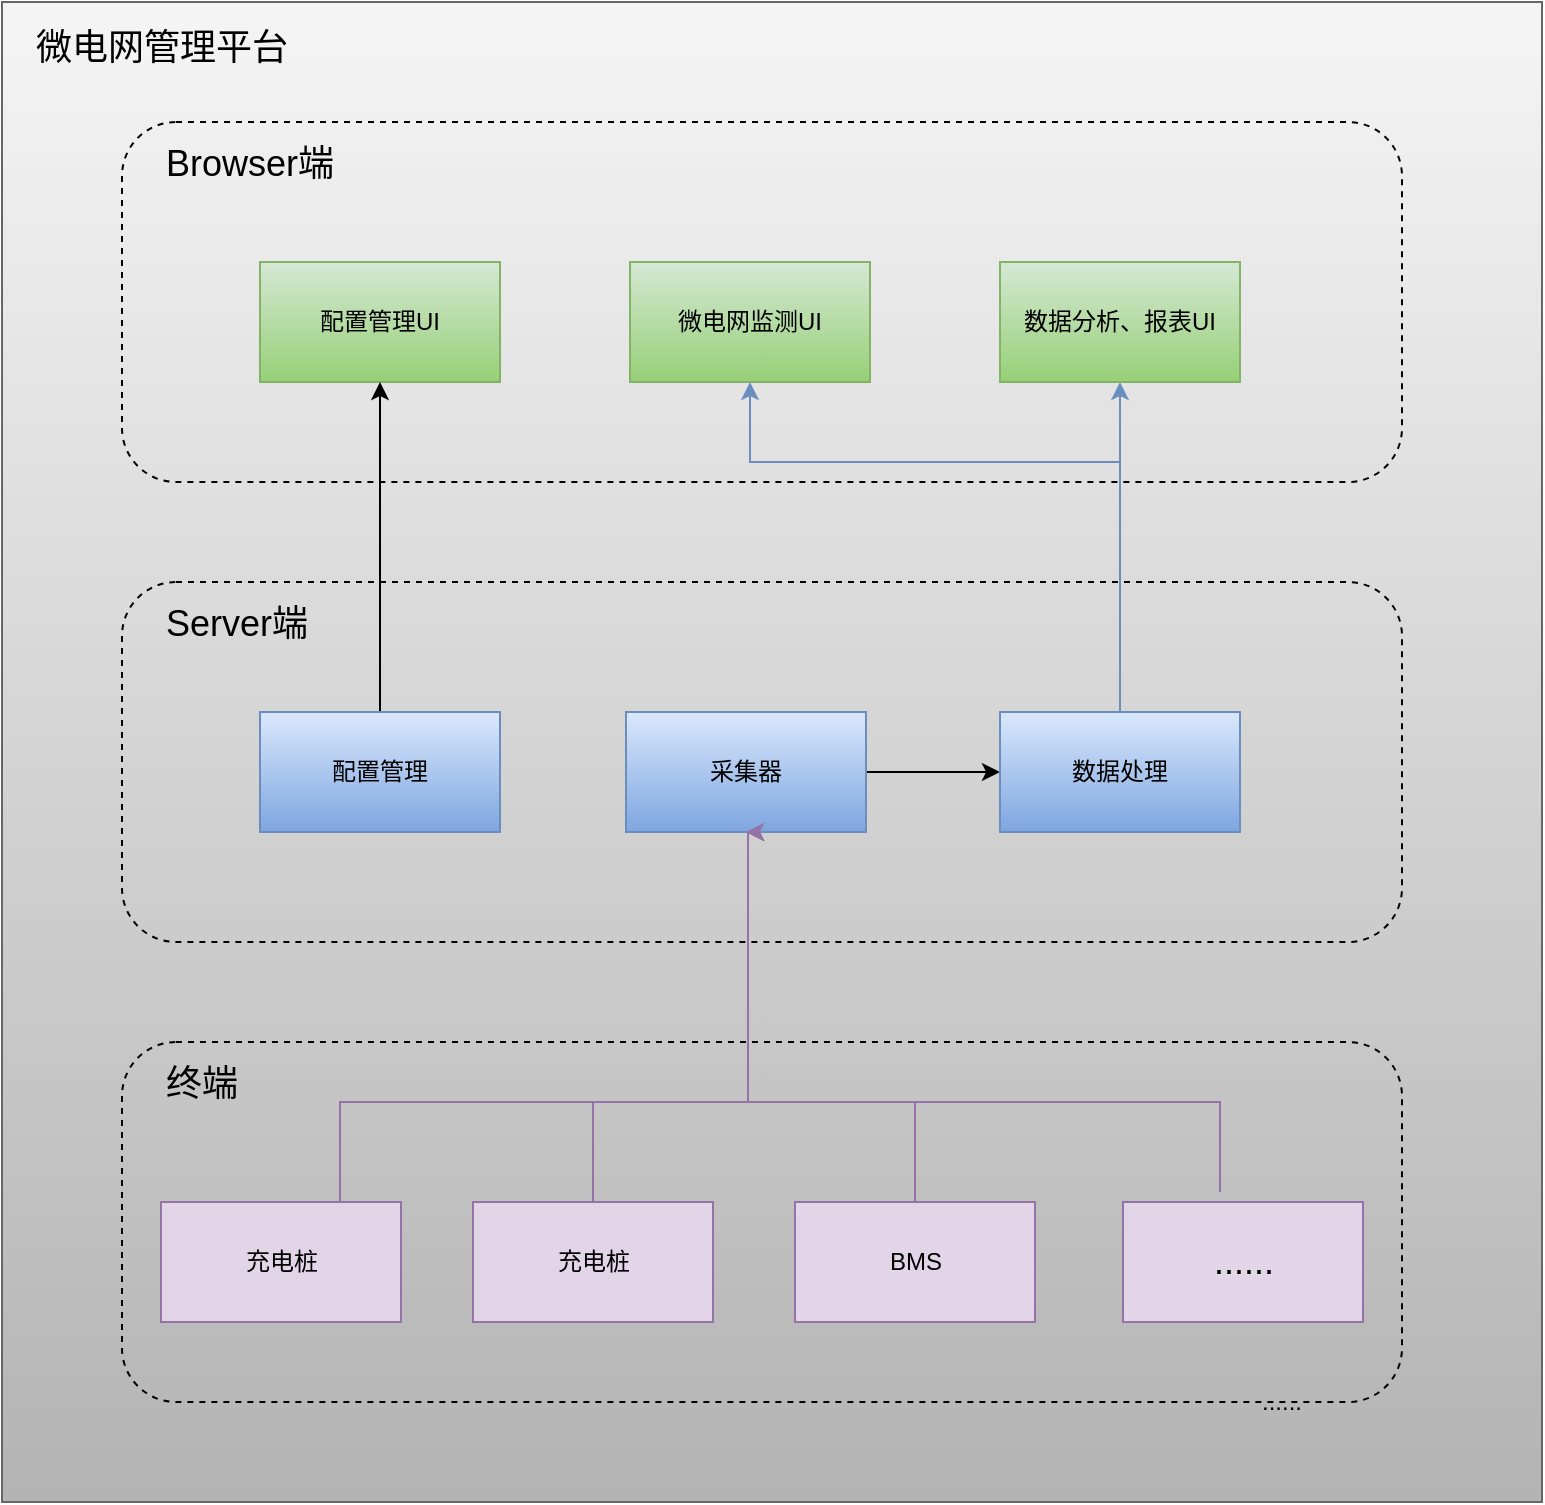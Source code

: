<mxfile version="21.6.8" type="github">
  <diagram name="第 1 页" id="cHb1YN-oYYoYb4iAjXWB">
    <mxGraphModel dx="1426" dy="747" grid="1" gridSize="10" guides="1" tooltips="1" connect="1" arrows="1" fold="1" page="1" pageScale="1" pageWidth="827" pageHeight="1169" math="0" shadow="0">
      <root>
        <mxCell id="0" />
        <mxCell id="1" parent="0" />
        <mxCell id="2oPk_KFz5OO0q4OnI_3X-2" value="&amp;nbsp; &amp;nbsp;微电网管理平台" style="rounded=0;whiteSpace=wrap;html=1;fillColor=#f5f5f5;strokeColor=#666666;gradientColor=#b3b3b3;align=left;verticalAlign=top;fontSize=18;spacingTop=6;" vertex="1" parent="1">
          <mxGeometry x="40" y="30" width="770" height="750" as="geometry" />
        </mxCell>
        <mxCell id="Mm6SVChQ33-bJFCGCcxM-1" value="&amp;nbsp; &amp;nbsp; Browser端" style="rounded=1;whiteSpace=wrap;html=1;dashed=1;fillColor=none;align=left;verticalAlign=top;fontSize=18;spacingTop=4;" parent="1" vertex="1">
          <mxGeometry x="100" y="90" width="640" height="180" as="geometry" />
        </mxCell>
        <mxCell id="Mm6SVChQ33-bJFCGCcxM-3" value="微电网监测UI" style="rounded=0;whiteSpace=wrap;html=1;fillColor=#d5e8d4;gradientColor=#97d077;strokeColor=#82b366;" parent="1" vertex="1">
          <mxGeometry x="354" y="160" width="120" height="60" as="geometry" />
        </mxCell>
        <mxCell id="Mm6SVChQ33-bJFCGCcxM-4" value="配置管理UI" style="rounded=0;whiteSpace=wrap;html=1;fillColor=#d5e8d4;gradientColor=#97d077;strokeColor=#82b366;" parent="1" vertex="1">
          <mxGeometry x="169" y="160" width="120" height="60" as="geometry" />
        </mxCell>
        <mxCell id="Mm6SVChQ33-bJFCGCcxM-5" value="&amp;nbsp; &amp;nbsp; Server端" style="rounded=1;whiteSpace=wrap;html=1;dashed=1;fillColor=none;align=left;verticalAlign=top;fontSize=18;spacingTop=4;" parent="1" vertex="1">
          <mxGeometry x="100" y="320" width="640" height="180" as="geometry" />
        </mxCell>
        <mxCell id="Mm6SVChQ33-bJFCGCcxM-7" value="&amp;nbsp; &amp;nbsp; 终端" style="rounded=1;whiteSpace=wrap;html=1;dashed=1;fillColor=none;align=left;verticalAlign=top;fontSize=18;spacingTop=4;" parent="1" vertex="1">
          <mxGeometry x="100" y="550" width="640" height="180" as="geometry" />
        </mxCell>
        <mxCell id="2oPk_KFz5OO0q4OnI_3X-13" style="edgeStyle=orthogonalEdgeStyle;rounded=0;orthogonalLoop=1;jettySize=auto;html=1;entryX=0.5;entryY=1;entryDx=0;entryDy=0;strokeColor=#9673A6;" edge="1" parent="1" source="Mm6SVChQ33-bJFCGCcxM-6" target="Mm6SVChQ33-bJFCGCcxM-11">
          <mxGeometry relative="1" as="geometry">
            <Array as="points">
              <mxPoint x="209" y="580" />
              <mxPoint x="413" y="580" />
            </Array>
          </mxGeometry>
        </mxCell>
        <mxCell id="Mm6SVChQ33-bJFCGCcxM-6" value="充电桩" style="rounded=0;whiteSpace=wrap;html=1;fillColor=#e1d5e7;strokeColor=#9673a6;" parent="1" vertex="1">
          <mxGeometry x="119.5" y="630" width="120" height="60" as="geometry" />
        </mxCell>
        <mxCell id="2oPk_KFz5OO0q4OnI_3X-14" style="edgeStyle=orthogonalEdgeStyle;rounded=0;orthogonalLoop=1;jettySize=auto;html=1;entryX=0.5;entryY=1;entryDx=0;entryDy=0;strokeColor=#9673A6;" edge="1" parent="1" source="Mm6SVChQ33-bJFCGCcxM-8" target="Mm6SVChQ33-bJFCGCcxM-11">
          <mxGeometry relative="1" as="geometry">
            <Array as="points">
              <mxPoint x="336" y="580" />
              <mxPoint x="413" y="580" />
            </Array>
          </mxGeometry>
        </mxCell>
        <mxCell id="Mm6SVChQ33-bJFCGCcxM-8" value="充电桩" style="rounded=0;whiteSpace=wrap;html=1;fillColor=#e1d5e7;strokeColor=#9673a6;" parent="1" vertex="1">
          <mxGeometry x="275.5" y="630" width="120" height="60" as="geometry" />
        </mxCell>
        <mxCell id="2oPk_KFz5OO0q4OnI_3X-15" style="edgeStyle=orthogonalEdgeStyle;rounded=0;orthogonalLoop=1;jettySize=auto;html=1;entryX=0.5;entryY=1;entryDx=0;entryDy=0;strokeColor=#9673A6;" edge="1" parent="1" source="Mm6SVChQ33-bJFCGCcxM-9" target="Mm6SVChQ33-bJFCGCcxM-11">
          <mxGeometry relative="1" as="geometry">
            <Array as="points">
              <mxPoint x="497" y="580" />
              <mxPoint x="413" y="580" />
            </Array>
          </mxGeometry>
        </mxCell>
        <mxCell id="Mm6SVChQ33-bJFCGCcxM-9" value="BMS" style="rounded=0;whiteSpace=wrap;html=1;fillColor=#e1d5e7;strokeColor=#9673a6;" parent="1" vertex="1">
          <mxGeometry x="436.5" y="630" width="120" height="60" as="geometry" />
        </mxCell>
        <mxCell id="Mm6SVChQ33-bJFCGCcxM-10" value="......" style="text;html=1;strokeColor=none;fillColor=none;align=center;verticalAlign=middle;whiteSpace=wrap;rounded=0;" parent="1" vertex="1">
          <mxGeometry x="650" y="715" width="60" height="30" as="geometry" />
        </mxCell>
        <mxCell id="2oPk_KFz5OO0q4OnI_3X-19" style="edgeStyle=orthogonalEdgeStyle;rounded=0;orthogonalLoop=1;jettySize=auto;html=1;" edge="1" parent="1" source="Mm6SVChQ33-bJFCGCcxM-11" target="Mm6SVChQ33-bJFCGCcxM-12">
          <mxGeometry relative="1" as="geometry" />
        </mxCell>
        <mxCell id="Mm6SVChQ33-bJFCGCcxM-11" value="采集器" style="rounded=0;whiteSpace=wrap;html=1;fillColor=#dae8fc;gradientColor=#7ea6e0;strokeColor=#6c8ebf;" parent="1" vertex="1">
          <mxGeometry x="352" y="385" width="120" height="60" as="geometry" />
        </mxCell>
        <mxCell id="2oPk_KFz5OO0q4OnI_3X-20" style="edgeStyle=orthogonalEdgeStyle;rounded=0;orthogonalLoop=1;jettySize=auto;html=1;strokeColor=#6C8EBF;" edge="1" parent="1" source="Mm6SVChQ33-bJFCGCcxM-12" target="Mm6SVChQ33-bJFCGCcxM-14">
          <mxGeometry relative="1" as="geometry" />
        </mxCell>
        <mxCell id="2oPk_KFz5OO0q4OnI_3X-22" style="edgeStyle=orthogonalEdgeStyle;rounded=0;orthogonalLoop=1;jettySize=auto;html=1;entryX=0.5;entryY=1;entryDx=0;entryDy=0;strokeColor=#6C8EBF;" edge="1" parent="1" source="Mm6SVChQ33-bJFCGCcxM-12" target="Mm6SVChQ33-bJFCGCcxM-3">
          <mxGeometry relative="1" as="geometry">
            <Array as="points">
              <mxPoint x="599" y="260" />
              <mxPoint x="414" y="260" />
            </Array>
          </mxGeometry>
        </mxCell>
        <mxCell id="Mm6SVChQ33-bJFCGCcxM-12" value="数据处理" style="rounded=0;whiteSpace=wrap;html=1;fillColor=#dae8fc;gradientColor=#7ea6e0;strokeColor=#6c8ebf;" parent="1" vertex="1">
          <mxGeometry x="539" y="385" width="120" height="60" as="geometry" />
        </mxCell>
        <mxCell id="2oPk_KFz5OO0q4OnI_3X-18" style="edgeStyle=orthogonalEdgeStyle;rounded=0;orthogonalLoop=1;jettySize=auto;html=1;entryX=0.5;entryY=1;entryDx=0;entryDy=0;" edge="1" parent="1" source="Mm6SVChQ33-bJFCGCcxM-13" target="Mm6SVChQ33-bJFCGCcxM-4">
          <mxGeometry relative="1" as="geometry" />
        </mxCell>
        <mxCell id="Mm6SVChQ33-bJFCGCcxM-13" value="配置管理" style="rounded=0;whiteSpace=wrap;html=1;fillColor=#dae8fc;gradientColor=#7ea6e0;strokeColor=#6c8ebf;" parent="1" vertex="1">
          <mxGeometry x="169" y="385" width="120" height="60" as="geometry" />
        </mxCell>
        <mxCell id="Mm6SVChQ33-bJFCGCcxM-14" value="数据分析、报表UI" style="rounded=0;whiteSpace=wrap;html=1;fillColor=#d5e8d4;gradientColor=#97d077;strokeColor=#82b366;" parent="1" vertex="1">
          <mxGeometry x="539" y="160" width="120" height="60" as="geometry" />
        </mxCell>
        <mxCell id="2oPk_KFz5OO0q4OnI_3X-16" style="edgeStyle=orthogonalEdgeStyle;rounded=0;orthogonalLoop=1;jettySize=auto;html=1;entryX=0.5;entryY=1;entryDx=0;entryDy=0;strokeColor=#9673A6;" edge="1" parent="1" target="Mm6SVChQ33-bJFCGCcxM-11">
          <mxGeometry relative="1" as="geometry">
            <mxPoint x="649" y="625" as="sourcePoint" />
            <Array as="points">
              <mxPoint x="649" y="580" />
              <mxPoint x="413" y="580" />
            </Array>
          </mxGeometry>
        </mxCell>
        <mxCell id="2oPk_KFz5OO0q4OnI_3X-17" value="......" style="rounded=0;whiteSpace=wrap;html=1;fillColor=#e1d5e7;strokeColor=#9673a6;fontSize=18;" vertex="1" parent="1">
          <mxGeometry x="600.5" y="630" width="120" height="60" as="geometry" />
        </mxCell>
      </root>
    </mxGraphModel>
  </diagram>
</mxfile>
